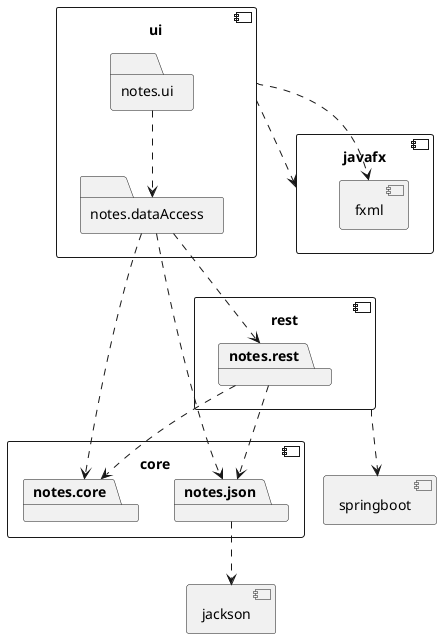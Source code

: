 @startuml architecture.puml

component core {
	package notes.core
	package notes.json
}

component jackson {
}

notes.json ..> jackson

component ui {
 	folder notes.ui
    folder notes.dataAccess
}


component javafx {
 	component fxml {
 	}
}





component rest {
	package notes.rest
}

component springboot{

}
ui ..> javafx
ui ..> fxml
notes.ui ..> notes.dataAccess
notes.dataAccess ..> notes.json
notes.dataAccess ..> notes.core
notes.dataAccess ..> notes.rest


notes.rest ..> notes.core
notes.rest ..> notes.json
rest ..> springboot




@enduml
